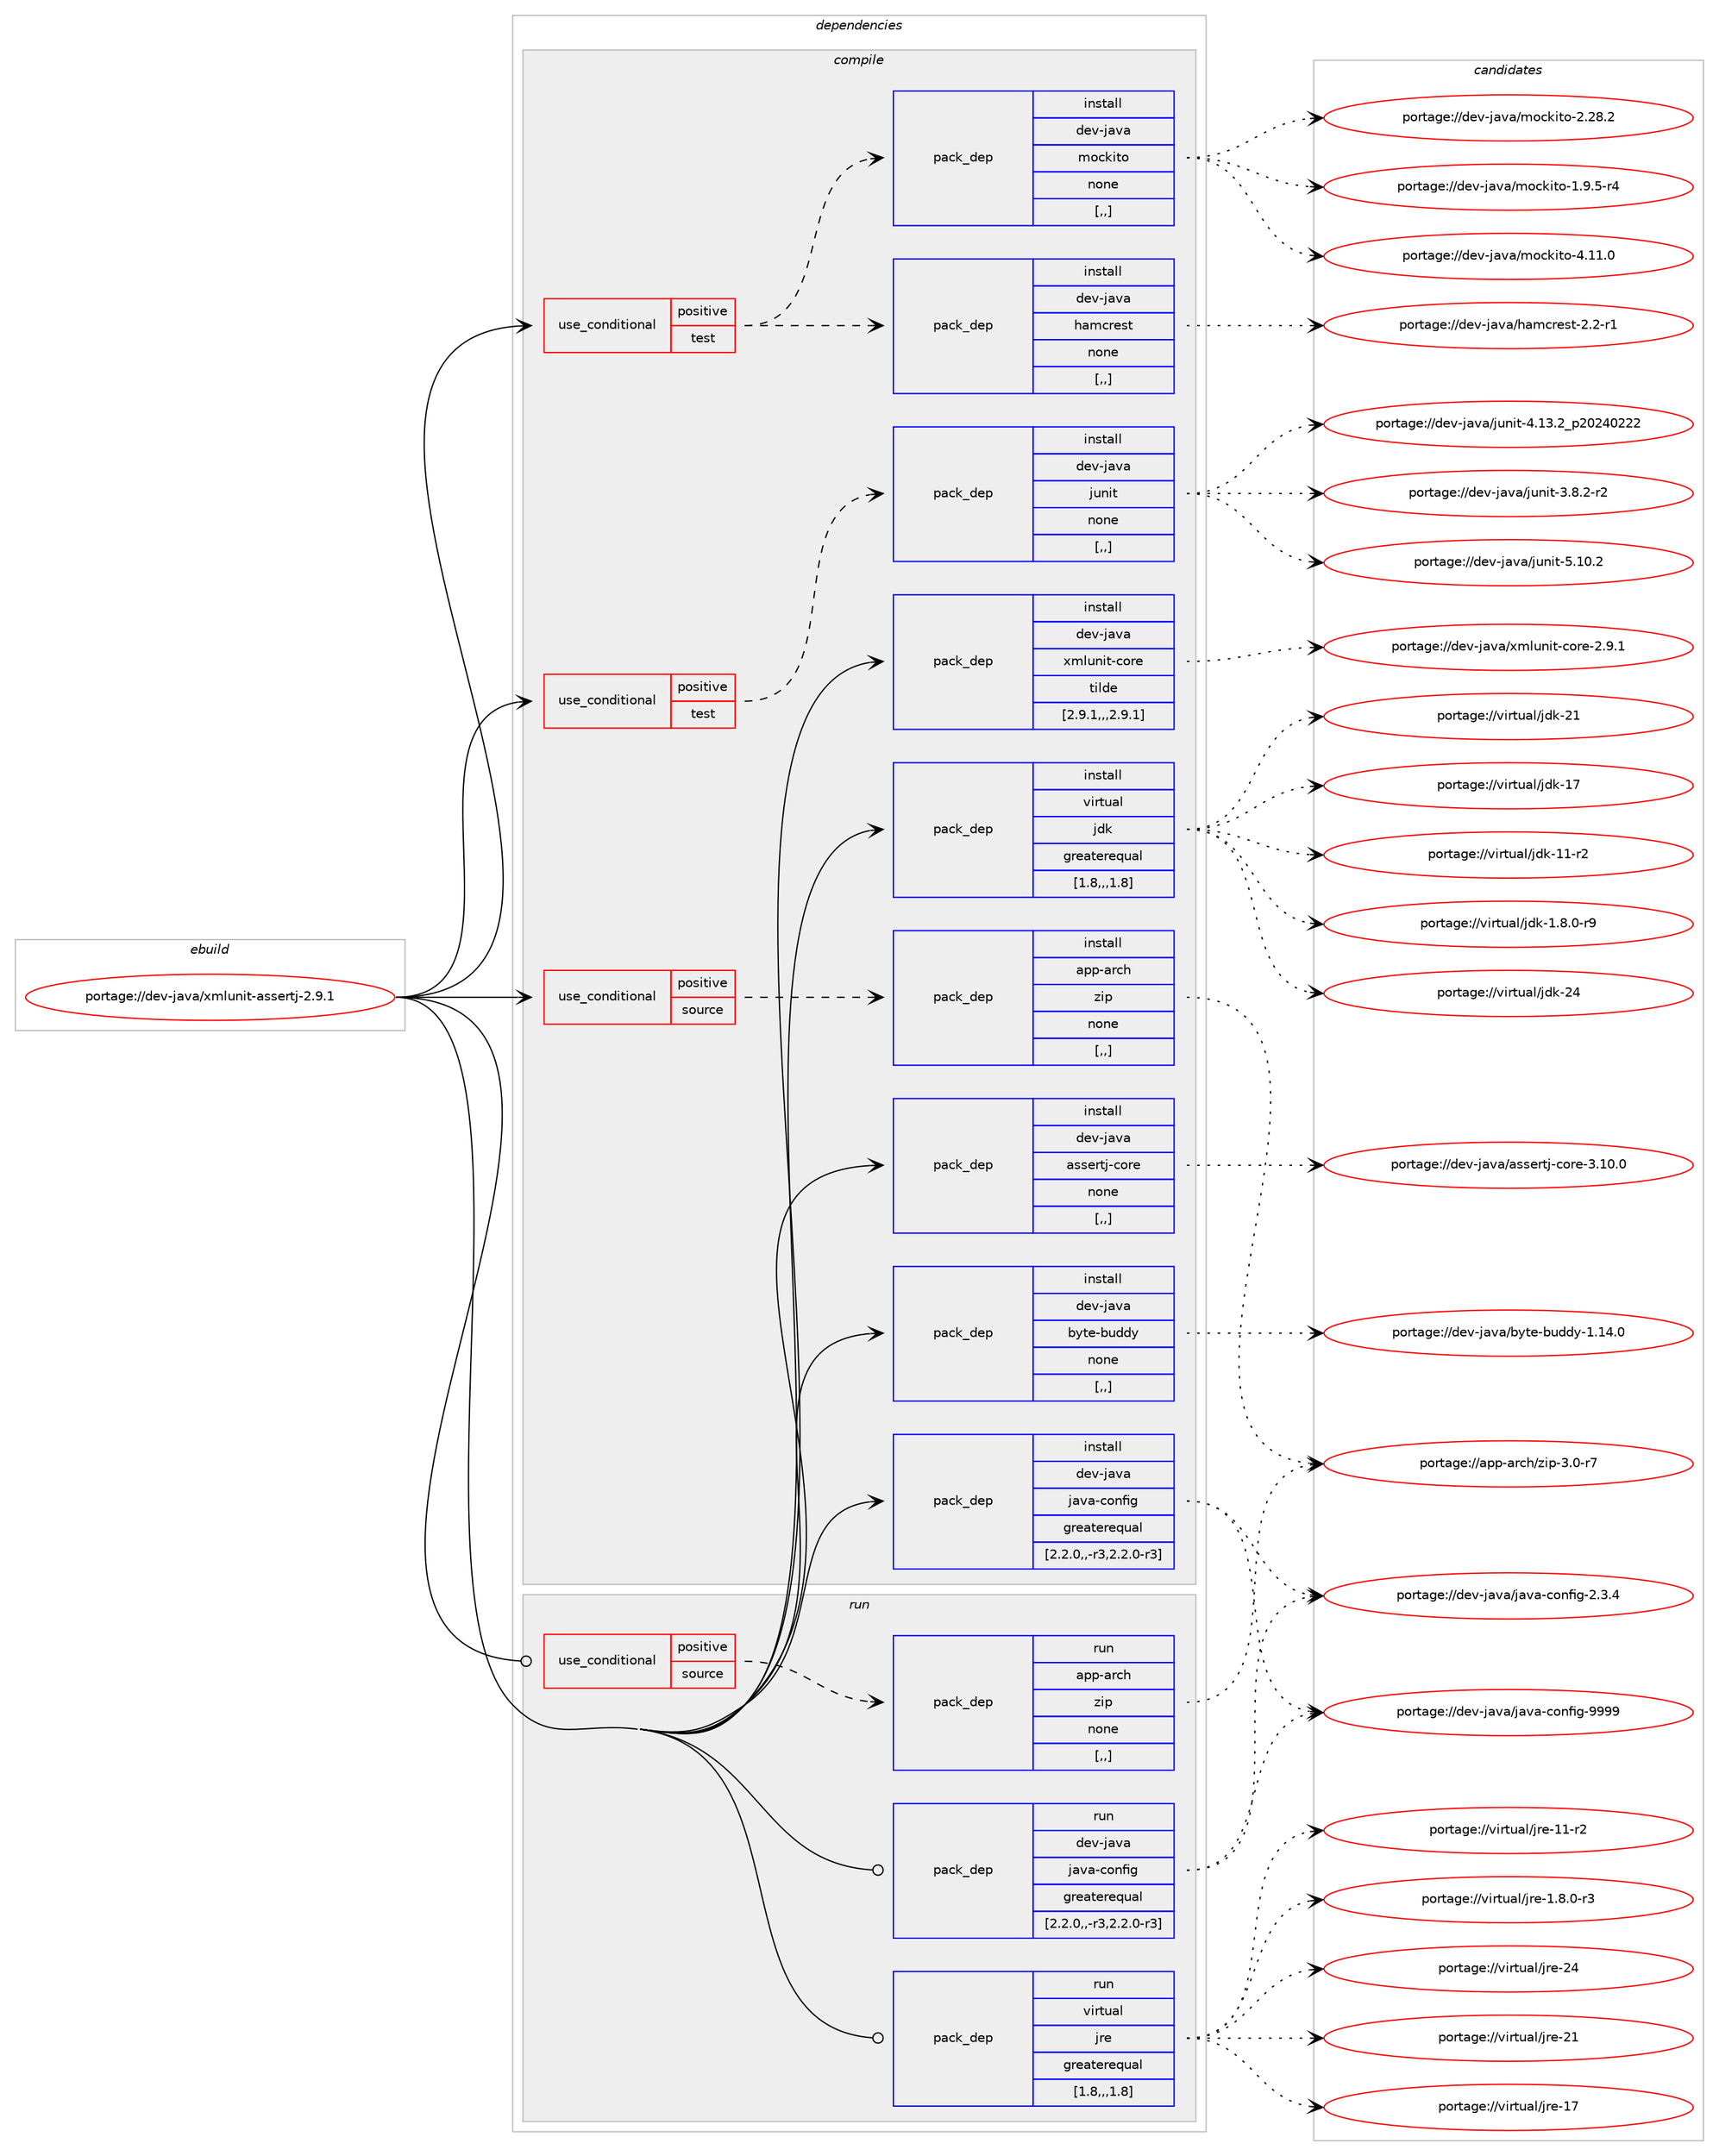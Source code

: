 digraph prolog {

# *************
# Graph options
# *************

newrank=true;
concentrate=true;
compound=true;
graph [rankdir=LR,fontname=Helvetica,fontsize=10,ranksep=1.5];#, ranksep=2.5, nodesep=0.2];
edge  [arrowhead=vee];
node  [fontname=Helvetica,fontsize=10];

# **********
# The ebuild
# **********

subgraph cluster_leftcol {
color=gray;
label=<<i>ebuild</i>>;
id [label="portage://dev-java/xmlunit-assertj-2.9.1", color=red, width=4, href="../dev-java/xmlunit-assertj-2.9.1.svg"];
}

# ****************
# The dependencies
# ****************

subgraph cluster_midcol {
color=gray;
label=<<i>dependencies</i>>;
subgraph cluster_compile {
fillcolor="#eeeeee";
style=filled;
label=<<i>compile</i>>;
subgraph cond22619 {
dependency98176 [label=<<TABLE BORDER="0" CELLBORDER="1" CELLSPACING="0" CELLPADDING="4"><TR><TD ROWSPAN="3" CELLPADDING="10">use_conditional</TD></TR><TR><TD>positive</TD></TR><TR><TD>source</TD></TR></TABLE>>, shape=none, color=red];
subgraph pack74491 {
dependency98177 [label=<<TABLE BORDER="0" CELLBORDER="1" CELLSPACING="0" CELLPADDING="4" WIDTH="220"><TR><TD ROWSPAN="6" CELLPADDING="30">pack_dep</TD></TR><TR><TD WIDTH="110">install</TD></TR><TR><TD>app-arch</TD></TR><TR><TD>zip</TD></TR><TR><TD>none</TD></TR><TR><TD>[,,]</TD></TR></TABLE>>, shape=none, color=blue];
}
dependency98176:e -> dependency98177:w [weight=20,style="dashed",arrowhead="vee"];
}
id:e -> dependency98176:w [weight=20,style="solid",arrowhead="vee"];
subgraph cond22620 {
dependency98178 [label=<<TABLE BORDER="0" CELLBORDER="1" CELLSPACING="0" CELLPADDING="4"><TR><TD ROWSPAN="3" CELLPADDING="10">use_conditional</TD></TR><TR><TD>positive</TD></TR><TR><TD>test</TD></TR></TABLE>>, shape=none, color=red];
subgraph pack74492 {
dependency98179 [label=<<TABLE BORDER="0" CELLBORDER="1" CELLSPACING="0" CELLPADDING="4" WIDTH="220"><TR><TD ROWSPAN="6" CELLPADDING="30">pack_dep</TD></TR><TR><TD WIDTH="110">install</TD></TR><TR><TD>dev-java</TD></TR><TR><TD>hamcrest</TD></TR><TR><TD>none</TD></TR><TR><TD>[,,]</TD></TR></TABLE>>, shape=none, color=blue];
}
dependency98178:e -> dependency98179:w [weight=20,style="dashed",arrowhead="vee"];
subgraph pack74493 {
dependency98180 [label=<<TABLE BORDER="0" CELLBORDER="1" CELLSPACING="0" CELLPADDING="4" WIDTH="220"><TR><TD ROWSPAN="6" CELLPADDING="30">pack_dep</TD></TR><TR><TD WIDTH="110">install</TD></TR><TR><TD>dev-java</TD></TR><TR><TD>mockito</TD></TR><TR><TD>none</TD></TR><TR><TD>[,,]</TD></TR></TABLE>>, shape=none, color=blue];
}
dependency98178:e -> dependency98180:w [weight=20,style="dashed",arrowhead="vee"];
}
id:e -> dependency98178:w [weight=20,style="solid",arrowhead="vee"];
subgraph cond22621 {
dependency98181 [label=<<TABLE BORDER="0" CELLBORDER="1" CELLSPACING="0" CELLPADDING="4"><TR><TD ROWSPAN="3" CELLPADDING="10">use_conditional</TD></TR><TR><TD>positive</TD></TR><TR><TD>test</TD></TR></TABLE>>, shape=none, color=red];
subgraph pack74494 {
dependency98182 [label=<<TABLE BORDER="0" CELLBORDER="1" CELLSPACING="0" CELLPADDING="4" WIDTH="220"><TR><TD ROWSPAN="6" CELLPADDING="30">pack_dep</TD></TR><TR><TD WIDTH="110">install</TD></TR><TR><TD>dev-java</TD></TR><TR><TD>junit</TD></TR><TR><TD>none</TD></TR><TR><TD>[,,]</TD></TR></TABLE>>, shape=none, color=blue];
}
dependency98181:e -> dependency98182:w [weight=20,style="dashed",arrowhead="vee"];
}
id:e -> dependency98181:w [weight=20,style="solid",arrowhead="vee"];
subgraph pack74495 {
dependency98183 [label=<<TABLE BORDER="0" CELLBORDER="1" CELLSPACING="0" CELLPADDING="4" WIDTH="220"><TR><TD ROWSPAN="6" CELLPADDING="30">pack_dep</TD></TR><TR><TD WIDTH="110">install</TD></TR><TR><TD>dev-java</TD></TR><TR><TD>assertj-core</TD></TR><TR><TD>none</TD></TR><TR><TD>[,,]</TD></TR></TABLE>>, shape=none, color=blue];
}
id:e -> dependency98183:w [weight=20,style="solid",arrowhead="vee"];
subgraph pack74496 {
dependency98184 [label=<<TABLE BORDER="0" CELLBORDER="1" CELLSPACING="0" CELLPADDING="4" WIDTH="220"><TR><TD ROWSPAN="6" CELLPADDING="30">pack_dep</TD></TR><TR><TD WIDTH="110">install</TD></TR><TR><TD>dev-java</TD></TR><TR><TD>byte-buddy</TD></TR><TR><TD>none</TD></TR><TR><TD>[,,]</TD></TR></TABLE>>, shape=none, color=blue];
}
id:e -> dependency98184:w [weight=20,style="solid",arrowhead="vee"];
subgraph pack74497 {
dependency98185 [label=<<TABLE BORDER="0" CELLBORDER="1" CELLSPACING="0" CELLPADDING="4" WIDTH="220"><TR><TD ROWSPAN="6" CELLPADDING="30">pack_dep</TD></TR><TR><TD WIDTH="110">install</TD></TR><TR><TD>dev-java</TD></TR><TR><TD>java-config</TD></TR><TR><TD>greaterequal</TD></TR><TR><TD>[2.2.0,,-r3,2.2.0-r3]</TD></TR></TABLE>>, shape=none, color=blue];
}
id:e -> dependency98185:w [weight=20,style="solid",arrowhead="vee"];
subgraph pack74498 {
dependency98186 [label=<<TABLE BORDER="0" CELLBORDER="1" CELLSPACING="0" CELLPADDING="4" WIDTH="220"><TR><TD ROWSPAN="6" CELLPADDING="30">pack_dep</TD></TR><TR><TD WIDTH="110">install</TD></TR><TR><TD>dev-java</TD></TR><TR><TD>xmlunit-core</TD></TR><TR><TD>tilde</TD></TR><TR><TD>[2.9.1,,,2.9.1]</TD></TR></TABLE>>, shape=none, color=blue];
}
id:e -> dependency98186:w [weight=20,style="solid",arrowhead="vee"];
subgraph pack74499 {
dependency98187 [label=<<TABLE BORDER="0" CELLBORDER="1" CELLSPACING="0" CELLPADDING="4" WIDTH="220"><TR><TD ROWSPAN="6" CELLPADDING="30">pack_dep</TD></TR><TR><TD WIDTH="110">install</TD></TR><TR><TD>virtual</TD></TR><TR><TD>jdk</TD></TR><TR><TD>greaterequal</TD></TR><TR><TD>[1.8,,,1.8]</TD></TR></TABLE>>, shape=none, color=blue];
}
id:e -> dependency98187:w [weight=20,style="solid",arrowhead="vee"];
}
subgraph cluster_compileandrun {
fillcolor="#eeeeee";
style=filled;
label=<<i>compile and run</i>>;
}
subgraph cluster_run {
fillcolor="#eeeeee";
style=filled;
label=<<i>run</i>>;
subgraph cond22622 {
dependency98188 [label=<<TABLE BORDER="0" CELLBORDER="1" CELLSPACING="0" CELLPADDING="4"><TR><TD ROWSPAN="3" CELLPADDING="10">use_conditional</TD></TR><TR><TD>positive</TD></TR><TR><TD>source</TD></TR></TABLE>>, shape=none, color=red];
subgraph pack74500 {
dependency98189 [label=<<TABLE BORDER="0" CELLBORDER="1" CELLSPACING="0" CELLPADDING="4" WIDTH="220"><TR><TD ROWSPAN="6" CELLPADDING="30">pack_dep</TD></TR><TR><TD WIDTH="110">run</TD></TR><TR><TD>app-arch</TD></TR><TR><TD>zip</TD></TR><TR><TD>none</TD></TR><TR><TD>[,,]</TD></TR></TABLE>>, shape=none, color=blue];
}
dependency98188:e -> dependency98189:w [weight=20,style="dashed",arrowhead="vee"];
}
id:e -> dependency98188:w [weight=20,style="solid",arrowhead="odot"];
subgraph pack74501 {
dependency98190 [label=<<TABLE BORDER="0" CELLBORDER="1" CELLSPACING="0" CELLPADDING="4" WIDTH="220"><TR><TD ROWSPAN="6" CELLPADDING="30">pack_dep</TD></TR><TR><TD WIDTH="110">run</TD></TR><TR><TD>dev-java</TD></TR><TR><TD>java-config</TD></TR><TR><TD>greaterequal</TD></TR><TR><TD>[2.2.0,,-r3,2.2.0-r3]</TD></TR></TABLE>>, shape=none, color=blue];
}
id:e -> dependency98190:w [weight=20,style="solid",arrowhead="odot"];
subgraph pack74502 {
dependency98191 [label=<<TABLE BORDER="0" CELLBORDER="1" CELLSPACING="0" CELLPADDING="4" WIDTH="220"><TR><TD ROWSPAN="6" CELLPADDING="30">pack_dep</TD></TR><TR><TD WIDTH="110">run</TD></TR><TR><TD>virtual</TD></TR><TR><TD>jre</TD></TR><TR><TD>greaterequal</TD></TR><TR><TD>[1.8,,,1.8]</TD></TR></TABLE>>, shape=none, color=blue];
}
id:e -> dependency98191:w [weight=20,style="solid",arrowhead="odot"];
}
}

# **************
# The candidates
# **************

subgraph cluster_choices {
rank=same;
color=gray;
label=<<i>candidates</i>>;

subgraph choice74491 {
color=black;
nodesep=1;
choice9711211245971149910447122105112455146484511455 [label="portage://app-arch/zip-3.0-r7", color=red, width=4,href="../app-arch/zip-3.0-r7.svg"];
dependency98177:e -> choice9711211245971149910447122105112455146484511455:w [style=dotted,weight="100"];
}
subgraph choice74492 {
color=black;
nodesep=1;
choice100101118451069711897471049710999114101115116455046504511449 [label="portage://dev-java/hamcrest-2.2-r1", color=red, width=4,href="../dev-java/hamcrest-2.2-r1.svg"];
dependency98179:e -> choice100101118451069711897471049710999114101115116455046504511449:w [style=dotted,weight="100"];
}
subgraph choice74493 {
color=black;
nodesep=1;
choice100101118451069711897471091119910710511611145524649494648 [label="portage://dev-java/mockito-4.11.0", color=red, width=4,href="../dev-java/mockito-4.11.0.svg"];
choice100101118451069711897471091119910710511611145504650564650 [label="portage://dev-java/mockito-2.28.2", color=red, width=4,href="../dev-java/mockito-2.28.2.svg"];
choice10010111845106971189747109111991071051161114549465746534511452 [label="portage://dev-java/mockito-1.9.5-r4", color=red, width=4,href="../dev-java/mockito-1.9.5-r4.svg"];
dependency98180:e -> choice100101118451069711897471091119910710511611145524649494648:w [style=dotted,weight="100"];
dependency98180:e -> choice100101118451069711897471091119910710511611145504650564650:w [style=dotted,weight="100"];
dependency98180:e -> choice10010111845106971189747109111991071051161114549465746534511452:w [style=dotted,weight="100"];
}
subgraph choice74494 {
color=black;
nodesep=1;
choice1001011184510697118974710611711010511645534649484650 [label="portage://dev-java/junit-5.10.2", color=red, width=4,href="../dev-java/junit-5.10.2.svg"];
choice1001011184510697118974710611711010511645524649514650951125048505248505050 [label="portage://dev-java/junit-4.13.2_p20240222", color=red, width=4,href="../dev-java/junit-4.13.2_p20240222.svg"];
choice100101118451069711897471061171101051164551465646504511450 [label="portage://dev-java/junit-3.8.2-r2", color=red, width=4,href="../dev-java/junit-3.8.2-r2.svg"];
dependency98182:e -> choice1001011184510697118974710611711010511645534649484650:w [style=dotted,weight="100"];
dependency98182:e -> choice1001011184510697118974710611711010511645524649514650951125048505248505050:w [style=dotted,weight="100"];
dependency98182:e -> choice100101118451069711897471061171101051164551465646504511450:w [style=dotted,weight="100"];
}
subgraph choice74495 {
color=black;
nodesep=1;
choice1001011184510697118974797115115101114116106459911111410145514649484648 [label="portage://dev-java/assertj-core-3.10.0", color=red, width=4,href="../dev-java/assertj-core-3.10.0.svg"];
dependency98183:e -> choice1001011184510697118974797115115101114116106459911111410145514649484648:w [style=dotted,weight="100"];
}
subgraph choice74496 {
color=black;
nodesep=1;
choice1001011184510697118974798121116101459811710010012145494649524648 [label="portage://dev-java/byte-buddy-1.14.0", color=red, width=4,href="../dev-java/byte-buddy-1.14.0.svg"];
dependency98184:e -> choice1001011184510697118974798121116101459811710010012145494649524648:w [style=dotted,weight="100"];
}
subgraph choice74497 {
color=black;
nodesep=1;
choice10010111845106971189747106971189745991111101021051034557575757 [label="portage://dev-java/java-config-9999", color=red, width=4,href="../dev-java/java-config-9999.svg"];
choice1001011184510697118974710697118974599111110102105103455046514652 [label="portage://dev-java/java-config-2.3.4", color=red, width=4,href="../dev-java/java-config-2.3.4.svg"];
dependency98185:e -> choice10010111845106971189747106971189745991111101021051034557575757:w [style=dotted,weight="100"];
dependency98185:e -> choice1001011184510697118974710697118974599111110102105103455046514652:w [style=dotted,weight="100"];
}
subgraph choice74498 {
color=black;
nodesep=1;
choice100101118451069711897471201091081171101051164599111114101455046574649 [label="portage://dev-java/xmlunit-core-2.9.1", color=red, width=4,href="../dev-java/xmlunit-core-2.9.1.svg"];
dependency98186:e -> choice100101118451069711897471201091081171101051164599111114101455046574649:w [style=dotted,weight="100"];
}
subgraph choice74499 {
color=black;
nodesep=1;
choice1181051141161179710847106100107455052 [label="portage://virtual/jdk-24", color=red, width=4,href="../virtual/jdk-24.svg"];
choice1181051141161179710847106100107455049 [label="portage://virtual/jdk-21", color=red, width=4,href="../virtual/jdk-21.svg"];
choice1181051141161179710847106100107454955 [label="portage://virtual/jdk-17", color=red, width=4,href="../virtual/jdk-17.svg"];
choice11810511411611797108471061001074549494511450 [label="portage://virtual/jdk-11-r2", color=red, width=4,href="../virtual/jdk-11-r2.svg"];
choice11810511411611797108471061001074549465646484511457 [label="portage://virtual/jdk-1.8.0-r9", color=red, width=4,href="../virtual/jdk-1.8.0-r9.svg"];
dependency98187:e -> choice1181051141161179710847106100107455052:w [style=dotted,weight="100"];
dependency98187:e -> choice1181051141161179710847106100107455049:w [style=dotted,weight="100"];
dependency98187:e -> choice1181051141161179710847106100107454955:w [style=dotted,weight="100"];
dependency98187:e -> choice11810511411611797108471061001074549494511450:w [style=dotted,weight="100"];
dependency98187:e -> choice11810511411611797108471061001074549465646484511457:w [style=dotted,weight="100"];
}
subgraph choice74500 {
color=black;
nodesep=1;
choice9711211245971149910447122105112455146484511455 [label="portage://app-arch/zip-3.0-r7", color=red, width=4,href="../app-arch/zip-3.0-r7.svg"];
dependency98189:e -> choice9711211245971149910447122105112455146484511455:w [style=dotted,weight="100"];
}
subgraph choice74501 {
color=black;
nodesep=1;
choice10010111845106971189747106971189745991111101021051034557575757 [label="portage://dev-java/java-config-9999", color=red, width=4,href="../dev-java/java-config-9999.svg"];
choice1001011184510697118974710697118974599111110102105103455046514652 [label="portage://dev-java/java-config-2.3.4", color=red, width=4,href="../dev-java/java-config-2.3.4.svg"];
dependency98190:e -> choice10010111845106971189747106971189745991111101021051034557575757:w [style=dotted,weight="100"];
dependency98190:e -> choice1001011184510697118974710697118974599111110102105103455046514652:w [style=dotted,weight="100"];
}
subgraph choice74502 {
color=black;
nodesep=1;
choice1181051141161179710847106114101455052 [label="portage://virtual/jre-24", color=red, width=4,href="../virtual/jre-24.svg"];
choice1181051141161179710847106114101455049 [label="portage://virtual/jre-21", color=red, width=4,href="../virtual/jre-21.svg"];
choice1181051141161179710847106114101454955 [label="portage://virtual/jre-17", color=red, width=4,href="../virtual/jre-17.svg"];
choice11810511411611797108471061141014549494511450 [label="portage://virtual/jre-11-r2", color=red, width=4,href="../virtual/jre-11-r2.svg"];
choice11810511411611797108471061141014549465646484511451 [label="portage://virtual/jre-1.8.0-r3", color=red, width=4,href="../virtual/jre-1.8.0-r3.svg"];
dependency98191:e -> choice1181051141161179710847106114101455052:w [style=dotted,weight="100"];
dependency98191:e -> choice1181051141161179710847106114101455049:w [style=dotted,weight="100"];
dependency98191:e -> choice1181051141161179710847106114101454955:w [style=dotted,weight="100"];
dependency98191:e -> choice11810511411611797108471061141014549494511450:w [style=dotted,weight="100"];
dependency98191:e -> choice11810511411611797108471061141014549465646484511451:w [style=dotted,weight="100"];
}
}

}
